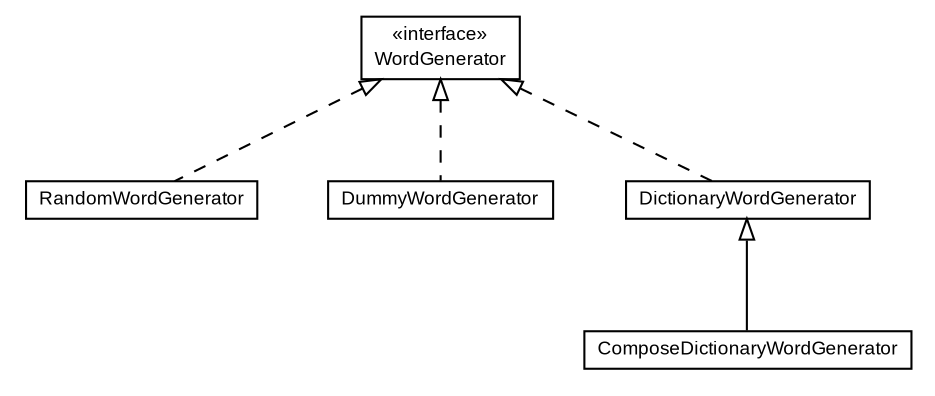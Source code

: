 #!/usr/local/bin/dot
#
# Class diagram 
# Generated by UmlGraph version 4.6 (http://www.spinellis.gr/sw/umlgraph)
#

digraph G {
	edge [fontname="arial",fontsize=10,labelfontname="arial",labelfontsize=10];
	node [fontname="arial",fontsize=10,shape=plaintext];
	// com.octo.captcha.component.word.wordgenerator.WordGenerator
	c1704 [label=<<table border="0" cellborder="1" cellspacing="0" cellpadding="2" port="p" href="./WordGenerator.html">
		<tr><td><table border="0" cellspacing="0" cellpadding="1">
			<tr><td> &laquo;interface&raquo; </td></tr>
			<tr><td> WordGenerator </td></tr>
		</table></td></tr>
		</table>>, fontname="arial", fontcolor="black", fontsize=9.0];
	// com.octo.captcha.component.word.wordgenerator.RandomWordGenerator
	c1705 [label=<<table border="0" cellborder="1" cellspacing="0" cellpadding="2" port="p" href="./RandomWordGenerator.html">
		<tr><td><table border="0" cellspacing="0" cellpadding="1">
			<tr><td> RandomWordGenerator </td></tr>
		</table></td></tr>
		</table>>, fontname="arial", fontcolor="black", fontsize=9.0];
	// com.octo.captcha.component.word.wordgenerator.DummyWordGenerator
	c1706 [label=<<table border="0" cellborder="1" cellspacing="0" cellpadding="2" port="p" href="./DummyWordGenerator.html">
		<tr><td><table border="0" cellspacing="0" cellpadding="1">
			<tr><td> DummyWordGenerator </td></tr>
		</table></td></tr>
		</table>>, fontname="arial", fontcolor="black", fontsize=9.0];
	// com.octo.captcha.component.word.wordgenerator.DictionaryWordGenerator
	c1707 [label=<<table border="0" cellborder="1" cellspacing="0" cellpadding="2" port="p" href="./DictionaryWordGenerator.html">
		<tr><td><table border="0" cellspacing="0" cellpadding="1">
			<tr><td> DictionaryWordGenerator </td></tr>
		</table></td></tr>
		</table>>, fontname="arial", fontcolor="black", fontsize=9.0];
	// com.octo.captcha.component.word.wordgenerator.ComposeDictionaryWordGenerator
	c1708 [label=<<table border="0" cellborder="1" cellspacing="0" cellpadding="2" port="p" href="./ComposeDictionaryWordGenerator.html">
		<tr><td><table border="0" cellspacing="0" cellpadding="1">
			<tr><td> ComposeDictionaryWordGenerator </td></tr>
		</table></td></tr>
		</table>>, fontname="arial", fontcolor="black", fontsize=9.0];
	//com.octo.captcha.component.word.wordgenerator.RandomWordGenerator implements com.octo.captcha.component.word.wordgenerator.WordGenerator
	c1704:p -> c1705:p [dir=back,arrowtail=empty,style=dashed];
	//com.octo.captcha.component.word.wordgenerator.DummyWordGenerator implements com.octo.captcha.component.word.wordgenerator.WordGenerator
	c1704:p -> c1706:p [dir=back,arrowtail=empty,style=dashed];
	//com.octo.captcha.component.word.wordgenerator.DictionaryWordGenerator implements com.octo.captcha.component.word.wordgenerator.WordGenerator
	c1704:p -> c1707:p [dir=back,arrowtail=empty,style=dashed];
	//com.octo.captcha.component.word.wordgenerator.ComposeDictionaryWordGenerator extends com.octo.captcha.component.word.wordgenerator.DictionaryWordGenerator
	c1707:p -> c1708:p [dir=back,arrowtail=empty];
}

